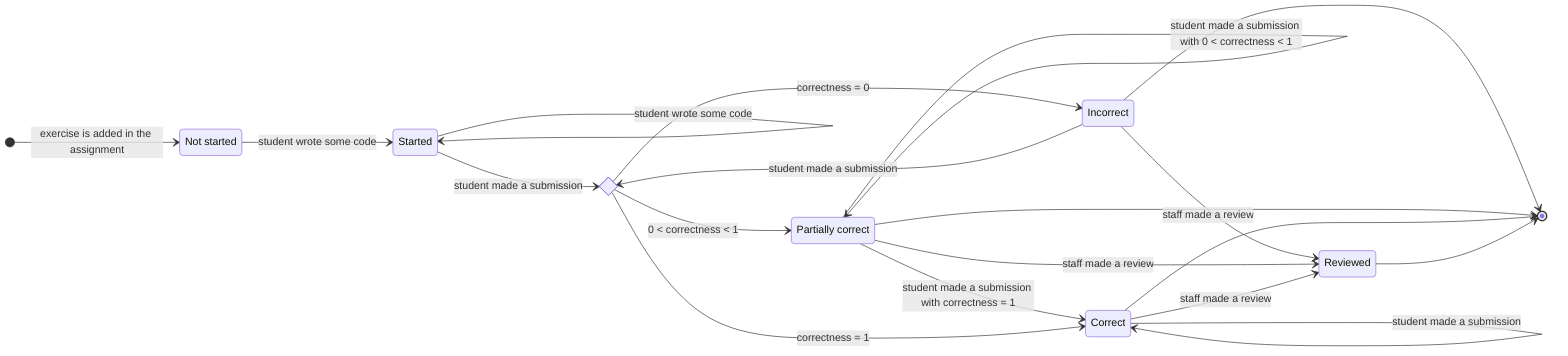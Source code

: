%%! spec: 01/11/2022

stateDiagram-v2
    direction LR

    state submission_made <<choice>>

    exercise_not_started: Not started
    exercise_started: Started
    exercise_correct: Correct
    exercise_partially_correct: Partially correct
    exercise_incorrect: Incorrect
    exercise_reviewed: Reviewed

    [*] --> exercise_not_started: exercise is added in the assignment
    exercise_not_started --> exercise_started: student wrote some code

    exercise_started --> exercise_started: student wrote some code
    exercise_started --> submission_made: student made a submission

    submission_made --> exercise_incorrect: correctness = 0
    exercise_incorrect --> submission_made: student made a submission
    exercise_incorrect --> exercise_reviewed: staff made a review
    exercise_incorrect --> [*]

    submission_made --> exercise_partially_correct: 0 < correctness < 1
    exercise_partially_correct --> exercise_partially_correct: student made a submission with 0 < correctness < 1
    exercise_partially_correct --> exercise_correct: student made a submission with correctness = 1
    exercise_partially_correct --> exercise_reviewed: staff made a review
    exercise_partially_correct --> [*]

    submission_made --> exercise_correct: correctness = 1
    exercise_correct --> exercise_correct: student made a submission
    exercise_correct --> exercise_reviewed: staff made a review
    exercise_correct --> [*]

    exercise_reviewed --> [*]